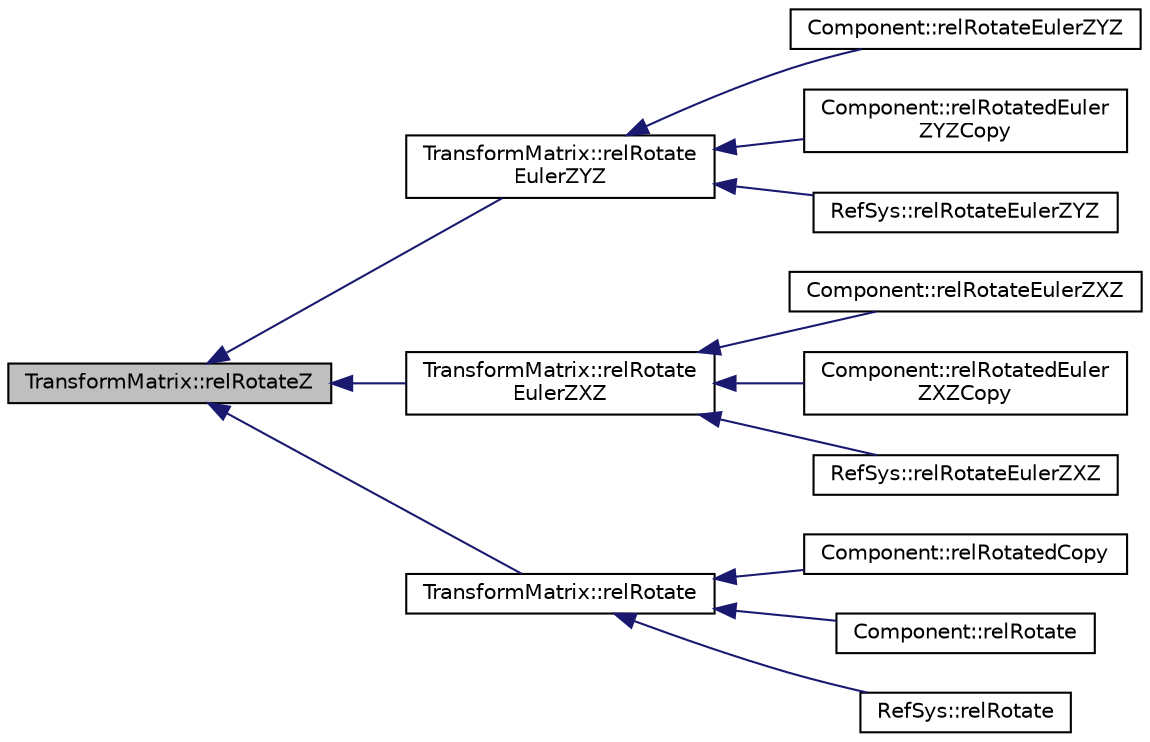 digraph "TransformMatrix::relRotateZ"
{
  edge [fontname="Helvetica",fontsize="10",labelfontname="Helvetica",labelfontsize="10"];
  node [fontname="Helvetica",fontsize="10",shape=record];
  rankdir="LR";
  Node1 [label="TransformMatrix::relRotateZ",height=0.2,width=0.4,color="black", fillcolor="grey75", style="filled" fontcolor="black"];
  Node1 -> Node2 [dir="back",color="midnightblue",fontsize="10",style="solid",fontname="Helvetica"];
  Node2 [label="TransformMatrix::relRotate\lEulerZYZ",height=0.2,width=0.4,color="black", fillcolor="white", style="filled",URL="$classTransformMatrix.html#a52cd13a210fb835f8c39f82830780d08",tooltip="Applies an Euler rotation around the local reference system z, y&#39;, z&#39;&#39; Applies three rotations around..."];
  Node2 -> Node3 [dir="back",color="midnightblue",fontsize="10",style="solid",fontname="Helvetica"];
  Node3 [label="Component::relRotateEulerZYZ",height=0.2,width=0.4,color="black", fillcolor="white", style="filled",URL="$classComponent.html#a04731b2276edc482d179889f9ac83a5a",tooltip="Rotate the component with Euler Angles ZY&#39;Z&#39;&#39; around its local reference system."];
  Node2 -> Node4 [dir="back",color="midnightblue",fontsize="10",style="solid",fontname="Helvetica"];
  Node4 [label="Component::relRotatedEuler\lZYZCopy",height=0.2,width=0.4,color="black", fillcolor="white", style="filled",URL="$classComponent.html#aae9aac84bce74a68c307c10cd2fd060e",tooltip="Rotate a copy of the component with Euler Angles ZX&#39;Z&#39;&#39; around its local reference system..."];
  Node2 -> Node5 [dir="back",color="midnightblue",fontsize="10",style="solid",fontname="Helvetica"];
  Node5 [label="RefSys::relRotateEulerZYZ",height=0.2,width=0.4,color="black", fillcolor="white", style="filled",URL="$classRefSys.html#a665f74d330be2f94e8e29c186120b0ea",tooltip="Rotates the reference system This methods rotates the reference system with the Euler ZYZ angles..."];
  Node1 -> Node6 [dir="back",color="midnightblue",fontsize="10",style="solid",fontname="Helvetica"];
  Node6 [label="TransformMatrix::relRotate\lEulerZXZ",height=0.2,width=0.4,color="black", fillcolor="white", style="filled",URL="$classTransformMatrix.html#aa4a1f915ff428d0e3bb9fa43dd0974b5",tooltip="Applies an Euler rotation around the local reference system z, x&#39;, z&#39;&#39; Applies three rotations around..."];
  Node6 -> Node7 [dir="back",color="midnightblue",fontsize="10",style="solid",fontname="Helvetica"];
  Node7 [label="Component::relRotateEulerZXZ",height=0.2,width=0.4,color="black", fillcolor="white", style="filled",URL="$classComponent.html#a29263e0bb90f81f656e96f2d32c7779a",tooltip="Rotate the component with Euler Angles ZX&#39;Z&#39;&#39; around its local reference system."];
  Node6 -> Node8 [dir="back",color="midnightblue",fontsize="10",style="solid",fontname="Helvetica"];
  Node8 [label="Component::relRotatedEuler\lZXZCopy",height=0.2,width=0.4,color="black", fillcolor="white", style="filled",URL="$classComponent.html#a25028782df9545cded87db34bfd597e6",tooltip="Rotate a copy of the component with Euler Angles ZX&#39;Z&#39;&#39; around its local reference system..."];
  Node6 -> Node9 [dir="back",color="midnightblue",fontsize="10",style="solid",fontname="Helvetica"];
  Node9 [label="RefSys::relRotateEulerZXZ",height=0.2,width=0.4,color="black", fillcolor="white", style="filled",URL="$classRefSys.html#aa072538837bda40928c53d308298021d",tooltip="Rotates the reference system This methods rotates the reference system with the Euler ZXZ angles..."];
  Node1 -> Node10 [dir="back",color="midnightblue",fontsize="10",style="solid",fontname="Helvetica"];
  Node10 [label="TransformMatrix::relRotate",height=0.2,width=0.4,color="black", fillcolor="white", style="filled",URL="$classTransformMatrix.html#a00dc5a7c72440944e3fde54dde9bfb5d",tooltip="Applies a Roll-Pitch-Yaw rotation around the local reference system x, y, z Applies three rotations a..."];
  Node10 -> Node11 [dir="back",color="midnightblue",fontsize="10",style="solid",fontname="Helvetica"];
  Node11 [label="Component::relRotatedCopy",height=0.2,width=0.4,color="black", fillcolor="white", style="filled",URL="$classComponent.html#acaf3d36cfecfce9ac15e803f5d5d66d6",tooltip="Rotate the component around its local reference system."];
  Node10 -> Node12 [dir="back",color="midnightblue",fontsize="10",style="solid",fontname="Helvetica"];
  Node12 [label="Component::relRotate",height=0.2,width=0.4,color="black", fillcolor="white", style="filled",URL="$classComponent.html#a2c3e5cf2bc1680e69b3268e7063cd1d8",tooltip="Rotate the component around its local reference system."];
  Node10 -> Node13 [dir="back",color="midnightblue",fontsize="10",style="solid",fontname="Helvetica"];
  Node13 [label="RefSys::relRotate",height=0.2,width=0.4,color="black", fillcolor="white", style="filled",URL="$classRefSys.html#a6a808b37b21c61eb6a47366a3fc2642c",tooltip="Rotates the reference system This methods rotates the reference system The origin is kept unmoved..."];
}
